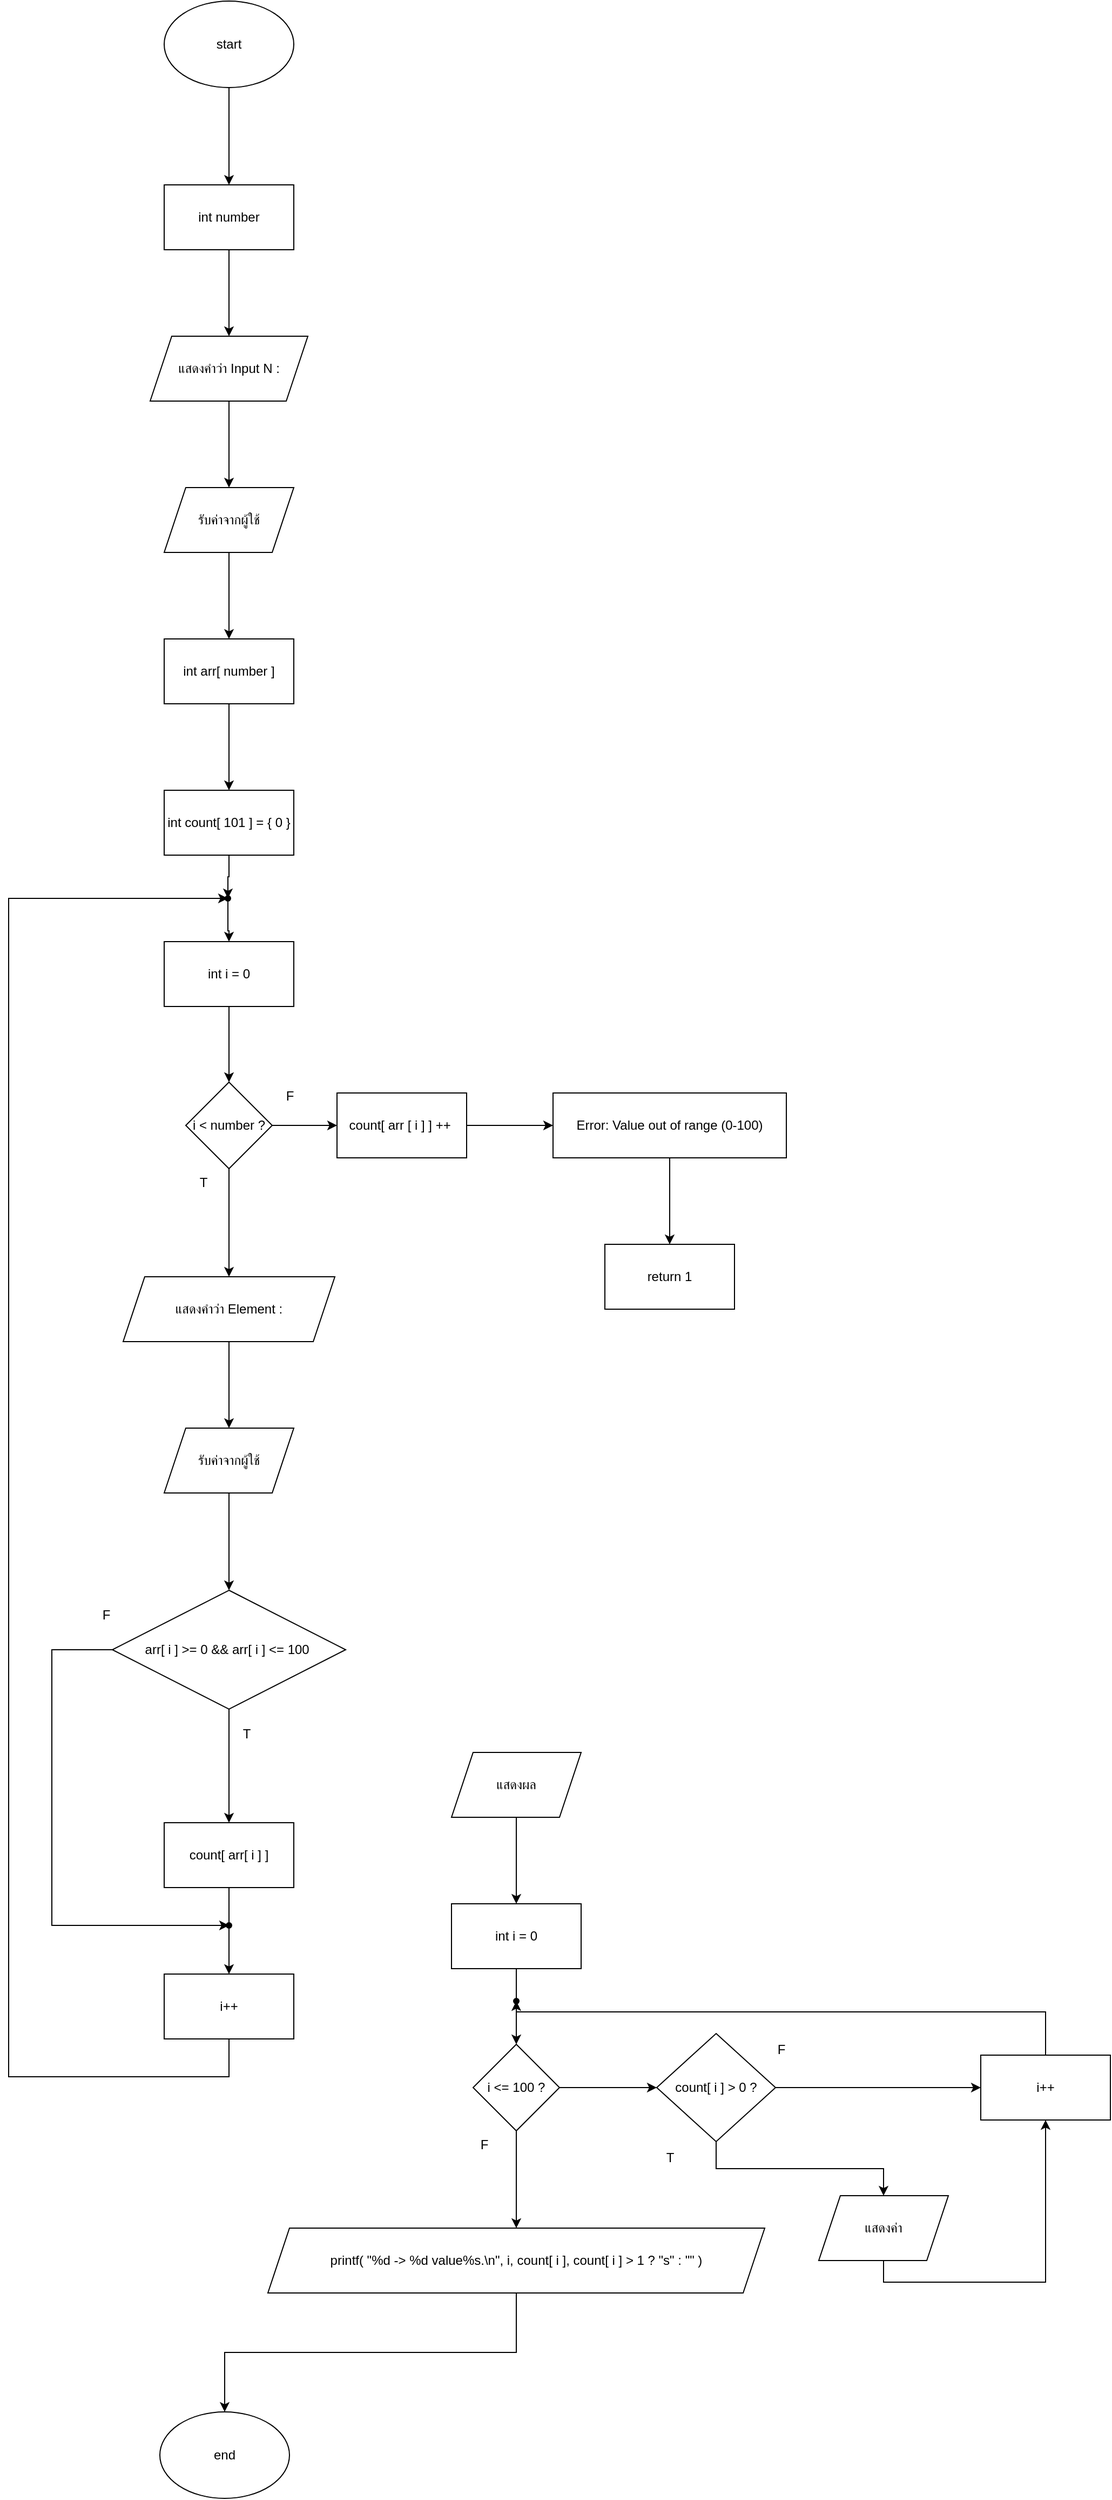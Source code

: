 <mxfile version="25.0.3">
  <diagram name="หน้า-1" id="FXROCOF5lQdAgSLINMfM">
    <mxGraphModel dx="1088" dy="469" grid="1" gridSize="10" guides="1" tooltips="1" connect="1" arrows="1" fold="1" page="1" pageScale="1" pageWidth="827" pageHeight="1169" math="0" shadow="0">
      <root>
        <mxCell id="0" />
        <mxCell id="1" parent="0" />
        <mxCell id="jGEQjA7ICfQB35nHyNjK-3" value="" style="edgeStyle=orthogonalEdgeStyle;rounded=0;orthogonalLoop=1;jettySize=auto;html=1;" edge="1" parent="1" source="jGEQjA7ICfQB35nHyNjK-1" target="jGEQjA7ICfQB35nHyNjK-2">
          <mxGeometry relative="1" as="geometry" />
        </mxCell>
        <mxCell id="jGEQjA7ICfQB35nHyNjK-1" value="start" style="ellipse;whiteSpace=wrap;html=1;" vertex="1" parent="1">
          <mxGeometry x="354" y="20" width="120" height="80" as="geometry" />
        </mxCell>
        <mxCell id="jGEQjA7ICfQB35nHyNjK-7" value="" style="edgeStyle=orthogonalEdgeStyle;rounded=0;orthogonalLoop=1;jettySize=auto;html=1;" edge="1" parent="1" source="jGEQjA7ICfQB35nHyNjK-2" target="jGEQjA7ICfQB35nHyNjK-6">
          <mxGeometry relative="1" as="geometry" />
        </mxCell>
        <mxCell id="jGEQjA7ICfQB35nHyNjK-2" value="int number" style="whiteSpace=wrap;html=1;" vertex="1" parent="1">
          <mxGeometry x="354" y="190" width="120" height="60" as="geometry" />
        </mxCell>
        <mxCell id="jGEQjA7ICfQB35nHyNjK-9" value="" style="edgeStyle=orthogonalEdgeStyle;rounded=0;orthogonalLoop=1;jettySize=auto;html=1;" edge="1" parent="1" source="jGEQjA7ICfQB35nHyNjK-6" target="jGEQjA7ICfQB35nHyNjK-8">
          <mxGeometry relative="1" as="geometry" />
        </mxCell>
        <mxCell id="jGEQjA7ICfQB35nHyNjK-6" value="แสดงคำว่า Input N :" style="shape=parallelogram;perimeter=parallelogramPerimeter;whiteSpace=wrap;html=1;fixedSize=1;" vertex="1" parent="1">
          <mxGeometry x="341" y="330" width="146" height="60" as="geometry" />
        </mxCell>
        <mxCell id="jGEQjA7ICfQB35nHyNjK-11" value="" style="edgeStyle=orthogonalEdgeStyle;rounded=0;orthogonalLoop=1;jettySize=auto;html=1;" edge="1" parent="1" source="jGEQjA7ICfQB35nHyNjK-8" target="jGEQjA7ICfQB35nHyNjK-10">
          <mxGeometry relative="1" as="geometry" />
        </mxCell>
        <mxCell id="jGEQjA7ICfQB35nHyNjK-8" value="รับค่าจากผู้ใช้" style="shape=parallelogram;perimeter=parallelogramPerimeter;whiteSpace=wrap;html=1;fixedSize=1;" vertex="1" parent="1">
          <mxGeometry x="354" y="470" width="120" height="60" as="geometry" />
        </mxCell>
        <mxCell id="jGEQjA7ICfQB35nHyNjK-13" value="" style="edgeStyle=orthogonalEdgeStyle;rounded=0;orthogonalLoop=1;jettySize=auto;html=1;" edge="1" parent="1" source="jGEQjA7ICfQB35nHyNjK-10" target="jGEQjA7ICfQB35nHyNjK-12">
          <mxGeometry relative="1" as="geometry" />
        </mxCell>
        <mxCell id="jGEQjA7ICfQB35nHyNjK-10" value="int arr[ number ]" style="whiteSpace=wrap;html=1;" vertex="1" parent="1">
          <mxGeometry x="354" y="610" width="120" height="60" as="geometry" />
        </mxCell>
        <mxCell id="jGEQjA7ICfQB35nHyNjK-46" value="" style="edgeStyle=orthogonalEdgeStyle;rounded=0;orthogonalLoop=1;jettySize=auto;html=1;" edge="1" parent="1" source="jGEQjA7ICfQB35nHyNjK-47" target="jGEQjA7ICfQB35nHyNjK-14">
          <mxGeometry relative="1" as="geometry" />
        </mxCell>
        <mxCell id="jGEQjA7ICfQB35nHyNjK-12" value="int count[ 101 ] = { 0 }" style="whiteSpace=wrap;html=1;" vertex="1" parent="1">
          <mxGeometry x="354" y="750" width="120" height="60" as="geometry" />
        </mxCell>
        <mxCell id="jGEQjA7ICfQB35nHyNjK-17" value="" style="edgeStyle=orthogonalEdgeStyle;rounded=0;orthogonalLoop=1;jettySize=auto;html=1;" edge="1" parent="1" source="jGEQjA7ICfQB35nHyNjK-14" target="jGEQjA7ICfQB35nHyNjK-16">
          <mxGeometry relative="1" as="geometry" />
        </mxCell>
        <mxCell id="jGEQjA7ICfQB35nHyNjK-14" value="int i = 0" style="whiteSpace=wrap;html=1;" vertex="1" parent="1">
          <mxGeometry x="354" y="890" width="120" height="60" as="geometry" />
        </mxCell>
        <mxCell id="jGEQjA7ICfQB35nHyNjK-19" value="" style="edgeStyle=orthogonalEdgeStyle;rounded=0;orthogonalLoop=1;jettySize=auto;html=1;" edge="1" parent="1" source="jGEQjA7ICfQB35nHyNjK-16" target="jGEQjA7ICfQB35nHyNjK-18">
          <mxGeometry relative="1" as="geometry" />
        </mxCell>
        <mxCell id="jGEQjA7ICfQB35nHyNjK-28" value="" style="edgeStyle=orthogonalEdgeStyle;rounded=0;orthogonalLoop=1;jettySize=auto;html=1;" edge="1" parent="1" source="jGEQjA7ICfQB35nHyNjK-16" target="jGEQjA7ICfQB35nHyNjK-27">
          <mxGeometry relative="1" as="geometry" />
        </mxCell>
        <mxCell id="jGEQjA7ICfQB35nHyNjK-16" value="i &amp;lt; number ?" style="rhombus;whiteSpace=wrap;html=1;" vertex="1" parent="1">
          <mxGeometry x="374" y="1020" width="80" height="80" as="geometry" />
        </mxCell>
        <mxCell id="jGEQjA7ICfQB35nHyNjK-24" value="" style="edgeStyle=orthogonalEdgeStyle;rounded=0;orthogonalLoop=1;jettySize=auto;html=1;" edge="1" parent="1" source="jGEQjA7ICfQB35nHyNjK-18" target="jGEQjA7ICfQB35nHyNjK-23">
          <mxGeometry relative="1" as="geometry" />
        </mxCell>
        <mxCell id="jGEQjA7ICfQB35nHyNjK-18" value="แสดงคำว่า&amp;nbsp;Element :" style="shape=parallelogram;perimeter=parallelogramPerimeter;whiteSpace=wrap;html=1;fixedSize=1;" vertex="1" parent="1">
          <mxGeometry x="316" y="1200" width="196" height="60" as="geometry" />
        </mxCell>
        <mxCell id="jGEQjA7ICfQB35nHyNjK-20" value="T" style="text;html=1;align=center;verticalAlign=middle;resizable=0;points=[];autosize=1;strokeColor=none;fillColor=none;" vertex="1" parent="1">
          <mxGeometry x="375" y="1098" width="30" height="30" as="geometry" />
        </mxCell>
        <mxCell id="jGEQjA7ICfQB35nHyNjK-26" value="" style="edgeStyle=orthogonalEdgeStyle;rounded=0;orthogonalLoop=1;jettySize=auto;html=1;" edge="1" parent="1" source="jGEQjA7ICfQB35nHyNjK-23" target="jGEQjA7ICfQB35nHyNjK-25">
          <mxGeometry relative="1" as="geometry" />
        </mxCell>
        <mxCell id="jGEQjA7ICfQB35nHyNjK-23" value="รับค่าจากผู้ใช้" style="shape=parallelogram;perimeter=parallelogramPerimeter;whiteSpace=wrap;html=1;fixedSize=1;" vertex="1" parent="1">
          <mxGeometry x="354" y="1340" width="120" height="60" as="geometry" />
        </mxCell>
        <mxCell id="jGEQjA7ICfQB35nHyNjK-35" value="" style="edgeStyle=orthogonalEdgeStyle;rounded=0;orthogonalLoop=1;jettySize=auto;html=1;" edge="1" parent="1" source="jGEQjA7ICfQB35nHyNjK-25" target="jGEQjA7ICfQB35nHyNjK-34">
          <mxGeometry relative="1" as="geometry" />
        </mxCell>
        <mxCell id="jGEQjA7ICfQB35nHyNjK-41" style="edgeStyle=orthogonalEdgeStyle;rounded=0;orthogonalLoop=1;jettySize=auto;html=1;exitX=0;exitY=0.5;exitDx=0;exitDy=0;entryX=-0.05;entryY=0.25;entryDx=0;entryDy=0;entryPerimeter=0;" edge="1" parent="1" source="jGEQjA7ICfQB35nHyNjK-25" target="jGEQjA7ICfQB35nHyNjK-42">
          <mxGeometry relative="1" as="geometry">
            <mxPoint x="240" y="1830" as="targetPoint" />
            <Array as="points">
              <mxPoint x="250" y="1545" />
              <mxPoint x="250" y="1800" />
            </Array>
          </mxGeometry>
        </mxCell>
        <mxCell id="jGEQjA7ICfQB35nHyNjK-25" value="arr[ i ] &amp;gt;= 0 &amp;amp;&amp;amp; arr[ i ] &amp;lt;= 100&amp;nbsp;" style="rhombus;whiteSpace=wrap;html=1;" vertex="1" parent="1">
          <mxGeometry x="306" y="1490" width="216" height="110" as="geometry" />
        </mxCell>
        <mxCell id="jGEQjA7ICfQB35nHyNjK-30" value="" style="edgeStyle=orthogonalEdgeStyle;rounded=0;orthogonalLoop=1;jettySize=auto;html=1;" edge="1" parent="1" source="jGEQjA7ICfQB35nHyNjK-27" target="jGEQjA7ICfQB35nHyNjK-29">
          <mxGeometry relative="1" as="geometry" />
        </mxCell>
        <mxCell id="jGEQjA7ICfQB35nHyNjK-27" value="count[ arr [ i ] ] ++&amp;nbsp;" style="whiteSpace=wrap;html=1;" vertex="1" parent="1">
          <mxGeometry x="514" y="1030" width="120" height="60" as="geometry" />
        </mxCell>
        <mxCell id="jGEQjA7ICfQB35nHyNjK-51" value="" style="edgeStyle=orthogonalEdgeStyle;rounded=0;orthogonalLoop=1;jettySize=auto;html=1;" edge="1" parent="1" source="jGEQjA7ICfQB35nHyNjK-29" target="jGEQjA7ICfQB35nHyNjK-50">
          <mxGeometry relative="1" as="geometry" />
        </mxCell>
        <mxCell id="jGEQjA7ICfQB35nHyNjK-29" value="Error: Value out of range (0-100)" style="whiteSpace=wrap;html=1;" vertex="1" parent="1">
          <mxGeometry x="714" y="1030" width="216" height="60" as="geometry" />
        </mxCell>
        <mxCell id="jGEQjA7ICfQB35nHyNjK-31" value="F" style="text;html=1;align=center;verticalAlign=middle;resizable=0;points=[];autosize=1;strokeColor=none;fillColor=none;" vertex="1" parent="1">
          <mxGeometry x="455" y="1018" width="30" height="30" as="geometry" />
        </mxCell>
        <mxCell id="jGEQjA7ICfQB35nHyNjK-39" value="" style="edgeStyle=orthogonalEdgeStyle;rounded=0;orthogonalLoop=1;jettySize=auto;html=1;" edge="1" parent="1" source="jGEQjA7ICfQB35nHyNjK-34" target="jGEQjA7ICfQB35nHyNjK-38">
          <mxGeometry relative="1" as="geometry" />
        </mxCell>
        <mxCell id="jGEQjA7ICfQB35nHyNjK-34" value="count[ arr[ i ] ]" style="whiteSpace=wrap;html=1;" vertex="1" parent="1">
          <mxGeometry x="354" y="1705" width="120" height="60" as="geometry" />
        </mxCell>
        <mxCell id="jGEQjA7ICfQB35nHyNjK-49" style="edgeStyle=orthogonalEdgeStyle;rounded=0;orthogonalLoop=1;jettySize=auto;html=1;exitX=0.5;exitY=1;exitDx=0;exitDy=0;" edge="1" parent="1" source="jGEQjA7ICfQB35nHyNjK-38" target="jGEQjA7ICfQB35nHyNjK-47">
          <mxGeometry relative="1" as="geometry">
            <Array as="points">
              <mxPoint x="414" y="1940" />
              <mxPoint x="210" y="1940" />
              <mxPoint x="210" y="850" />
            </Array>
          </mxGeometry>
        </mxCell>
        <mxCell id="jGEQjA7ICfQB35nHyNjK-38" value="i++" style="whiteSpace=wrap;html=1;" vertex="1" parent="1">
          <mxGeometry x="354" y="1845" width="120" height="60" as="geometry" />
        </mxCell>
        <mxCell id="jGEQjA7ICfQB35nHyNjK-40" value="T" style="text;html=1;align=center;verticalAlign=middle;resizable=0;points=[];autosize=1;strokeColor=none;fillColor=none;" vertex="1" parent="1">
          <mxGeometry x="415" y="1608" width="30" height="30" as="geometry" />
        </mxCell>
        <mxCell id="jGEQjA7ICfQB35nHyNjK-42" value="" style="shape=waypoint;sketch=0;fillStyle=solid;size=6;pointerEvents=1;points=[];fillColor=none;resizable=0;rotatable=0;perimeter=centerPerimeter;snapToPoint=1;" vertex="1" parent="1">
          <mxGeometry x="404" y="1790" width="20" height="20" as="geometry" />
        </mxCell>
        <mxCell id="jGEQjA7ICfQB35nHyNjK-43" value="F" style="text;html=1;align=center;verticalAlign=middle;resizable=0;points=[];autosize=1;strokeColor=none;fillColor=none;" vertex="1" parent="1">
          <mxGeometry x="285" y="1498" width="30" height="30" as="geometry" />
        </mxCell>
        <mxCell id="jGEQjA7ICfQB35nHyNjK-48" value="" style="edgeStyle=orthogonalEdgeStyle;rounded=0;orthogonalLoop=1;jettySize=auto;html=1;" edge="1" parent="1" source="jGEQjA7ICfQB35nHyNjK-12" target="jGEQjA7ICfQB35nHyNjK-47">
          <mxGeometry relative="1" as="geometry">
            <mxPoint x="414" y="810" as="sourcePoint" />
            <mxPoint x="414" y="890" as="targetPoint" />
          </mxGeometry>
        </mxCell>
        <mxCell id="jGEQjA7ICfQB35nHyNjK-47" value="" style="shape=waypoint;sketch=0;fillStyle=solid;size=6;pointerEvents=1;points=[];fillColor=none;resizable=0;rotatable=0;perimeter=centerPerimeter;snapToPoint=1;" vertex="1" parent="1">
          <mxGeometry x="403" y="840" width="20" height="20" as="geometry" />
        </mxCell>
        <mxCell id="jGEQjA7ICfQB35nHyNjK-50" value="return 1" style="whiteSpace=wrap;html=1;" vertex="1" parent="1">
          <mxGeometry x="762" y="1170" width="120" height="60" as="geometry" />
        </mxCell>
        <mxCell id="jGEQjA7ICfQB35nHyNjK-54" value="" style="edgeStyle=orthogonalEdgeStyle;rounded=0;orthogonalLoop=1;jettySize=auto;html=1;" edge="1" parent="1" source="jGEQjA7ICfQB35nHyNjK-52" target="jGEQjA7ICfQB35nHyNjK-53">
          <mxGeometry relative="1" as="geometry" />
        </mxCell>
        <mxCell id="jGEQjA7ICfQB35nHyNjK-52" value="แสดงผล" style="shape=parallelogram;perimeter=parallelogramPerimeter;whiteSpace=wrap;html=1;fixedSize=1;" vertex="1" parent="1">
          <mxGeometry x="620" y="1640" width="120" height="60" as="geometry" />
        </mxCell>
        <mxCell id="jGEQjA7ICfQB35nHyNjK-56" value="" style="edgeStyle=orthogonalEdgeStyle;rounded=0;orthogonalLoop=1;jettySize=auto;html=1;" edge="1" parent="1" source="jGEQjA7ICfQB35nHyNjK-53" target="jGEQjA7ICfQB35nHyNjK-55">
          <mxGeometry relative="1" as="geometry" />
        </mxCell>
        <mxCell id="jGEQjA7ICfQB35nHyNjK-53" value="int i = 0" style="whiteSpace=wrap;html=1;" vertex="1" parent="1">
          <mxGeometry x="620" y="1780" width="120" height="60" as="geometry" />
        </mxCell>
        <mxCell id="jGEQjA7ICfQB35nHyNjK-58" value="" style="edgeStyle=orthogonalEdgeStyle;rounded=0;orthogonalLoop=1;jettySize=auto;html=1;" edge="1" parent="1" source="jGEQjA7ICfQB35nHyNjK-55" target="jGEQjA7ICfQB35nHyNjK-57">
          <mxGeometry relative="1" as="geometry" />
        </mxCell>
        <mxCell id="jGEQjA7ICfQB35nHyNjK-65" value="" style="edgeStyle=orthogonalEdgeStyle;rounded=0;orthogonalLoop=1;jettySize=auto;html=1;" edge="1" parent="1" source="jGEQjA7ICfQB35nHyNjK-55" target="jGEQjA7ICfQB35nHyNjK-64">
          <mxGeometry relative="1" as="geometry" />
        </mxCell>
        <mxCell id="jGEQjA7ICfQB35nHyNjK-55" value="i &amp;lt;= 100 ?" style="rhombus;whiteSpace=wrap;html=1;" vertex="1" parent="1">
          <mxGeometry x="640" y="1910" width="80" height="80" as="geometry" />
        </mxCell>
        <mxCell id="jGEQjA7ICfQB35nHyNjK-62" value="" style="edgeStyle=orthogonalEdgeStyle;rounded=0;orthogonalLoop=1;jettySize=auto;html=1;entryX=0.5;entryY=0;entryDx=0;entryDy=0;" edge="1" parent="1" source="jGEQjA7ICfQB35nHyNjK-57" target="jGEQjA7ICfQB35nHyNjK-79">
          <mxGeometry relative="1" as="geometry">
            <mxPoint x="680" y="2220" as="targetPoint" />
          </mxGeometry>
        </mxCell>
        <mxCell id="jGEQjA7ICfQB35nHyNjK-57" value="&lt;div&gt;&amp;nbsp;printf( &quot;%d -&amp;gt; %d value%s.\n&quot;, i, count[ i ], count[ i ] &amp;gt; 1 ? &quot;s&quot; : &quot;&quot; )&amp;nbsp;&lt;/div&gt;" style="shape=parallelogram;perimeter=parallelogramPerimeter;whiteSpace=wrap;html=1;fixedSize=1;" vertex="1" parent="1">
          <mxGeometry x="450" y="2080" width="460" height="60" as="geometry" />
        </mxCell>
        <mxCell id="jGEQjA7ICfQB35nHyNjK-63" value="F" style="text;html=1;align=center;verticalAlign=middle;resizable=0;points=[];autosize=1;strokeColor=none;fillColor=none;" vertex="1" parent="1">
          <mxGeometry x="635" y="1988" width="30" height="30" as="geometry" />
        </mxCell>
        <mxCell id="jGEQjA7ICfQB35nHyNjK-75" style="edgeStyle=orthogonalEdgeStyle;rounded=0;orthogonalLoop=1;jettySize=auto;html=1;exitX=0.5;exitY=1;exitDx=0;exitDy=0;entryX=0.5;entryY=0;entryDx=0;entryDy=0;" edge="1" parent="1" source="jGEQjA7ICfQB35nHyNjK-64" target="jGEQjA7ICfQB35nHyNjK-66">
          <mxGeometry relative="1" as="geometry" />
        </mxCell>
        <mxCell id="jGEQjA7ICfQB35nHyNjK-77" style="edgeStyle=orthogonalEdgeStyle;rounded=0;orthogonalLoop=1;jettySize=auto;html=1;exitX=1;exitY=0.5;exitDx=0;exitDy=0;entryX=0;entryY=0.5;entryDx=0;entryDy=0;" edge="1" parent="1" source="jGEQjA7ICfQB35nHyNjK-64" target="jGEQjA7ICfQB35nHyNjK-68">
          <mxGeometry relative="1" as="geometry" />
        </mxCell>
        <mxCell id="jGEQjA7ICfQB35nHyNjK-64" value="count[ i ] &amp;gt; 0 ?" style="rhombus;whiteSpace=wrap;html=1;" vertex="1" parent="1">
          <mxGeometry x="810" y="1900" width="110" height="100" as="geometry" />
        </mxCell>
        <mxCell id="jGEQjA7ICfQB35nHyNjK-76" style="edgeStyle=orthogonalEdgeStyle;rounded=0;orthogonalLoop=1;jettySize=auto;html=1;exitX=0.5;exitY=1;exitDx=0;exitDy=0;entryX=0.5;entryY=1;entryDx=0;entryDy=0;" edge="1" parent="1" source="jGEQjA7ICfQB35nHyNjK-66" target="jGEQjA7ICfQB35nHyNjK-68">
          <mxGeometry relative="1" as="geometry" />
        </mxCell>
        <mxCell id="jGEQjA7ICfQB35nHyNjK-66" value="แสดงค่า" style="shape=parallelogram;perimeter=parallelogramPerimeter;whiteSpace=wrap;html=1;fixedSize=1;" vertex="1" parent="1">
          <mxGeometry x="960" y="2050" width="120" height="60" as="geometry" />
        </mxCell>
        <mxCell id="jGEQjA7ICfQB35nHyNjK-68" value="i++" style="whiteSpace=wrap;html=1;" vertex="1" parent="1">
          <mxGeometry x="1110" y="1920" width="120" height="60" as="geometry" />
        </mxCell>
        <mxCell id="jGEQjA7ICfQB35nHyNjK-70" value="" style="shape=waypoint;sketch=0;fillStyle=solid;size=6;pointerEvents=1;points=[];fillColor=none;resizable=0;rotatable=0;perimeter=centerPerimeter;snapToPoint=1;" vertex="1" parent="1">
          <mxGeometry x="670" y="1860" width="20" height="20" as="geometry" />
        </mxCell>
        <mxCell id="jGEQjA7ICfQB35nHyNjK-72" value="T" style="text;html=1;align=center;verticalAlign=middle;resizable=0;points=[];autosize=1;strokeColor=none;fillColor=none;" vertex="1" parent="1">
          <mxGeometry x="807" y="2000" width="30" height="30" as="geometry" />
        </mxCell>
        <mxCell id="jGEQjA7ICfQB35nHyNjK-74" value="F" style="text;html=1;align=center;verticalAlign=middle;resizable=0;points=[];autosize=1;strokeColor=none;fillColor=none;" vertex="1" parent="1">
          <mxGeometry x="910" y="1900" width="30" height="30" as="geometry" />
        </mxCell>
        <mxCell id="jGEQjA7ICfQB35nHyNjK-78" style="edgeStyle=orthogonalEdgeStyle;rounded=0;orthogonalLoop=1;jettySize=auto;html=1;exitX=0.5;exitY=0;exitDx=0;exitDy=0;entryX=1.012;entryY=0.655;entryDx=0;entryDy=0;entryPerimeter=0;" edge="1" parent="1" source="jGEQjA7ICfQB35nHyNjK-68" target="jGEQjA7ICfQB35nHyNjK-70">
          <mxGeometry relative="1" as="geometry">
            <Array as="points">
              <mxPoint x="1170" y="1880" />
              <mxPoint x="680" y="1880" />
            </Array>
          </mxGeometry>
        </mxCell>
        <mxCell id="jGEQjA7ICfQB35nHyNjK-79" value="end" style="ellipse;whiteSpace=wrap;html=1;" vertex="1" parent="1">
          <mxGeometry x="350" y="2250" width="120" height="80" as="geometry" />
        </mxCell>
      </root>
    </mxGraphModel>
  </diagram>
</mxfile>
